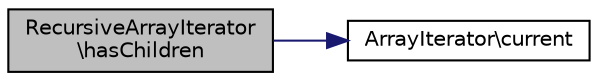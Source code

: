 digraph "RecursiveArrayIterator\hasChildren"
{
  edge [fontname="Helvetica",fontsize="10",labelfontname="Helvetica",labelfontsize="10"];
  node [fontname="Helvetica",fontsize="10",shape=record];
  rankdir="LR";
  Node1 [label="RecursiveArrayIterator\l\\hasChildren",height=0.2,width=0.4,color="black", fillcolor="grey75", style="filled" fontcolor="black"];
  Node1 -> Node2 [color="midnightblue",fontsize="10",style="solid",fontname="Helvetica"];
  Node2 [label="ArrayIterator\\current",height=0.2,width=0.4,color="black", fillcolor="white", style="filled",URL="$classArrayIterator.html#ab445408df8688977e8dd6acac64c12b2",tooltip="Return the current element. "];
}
